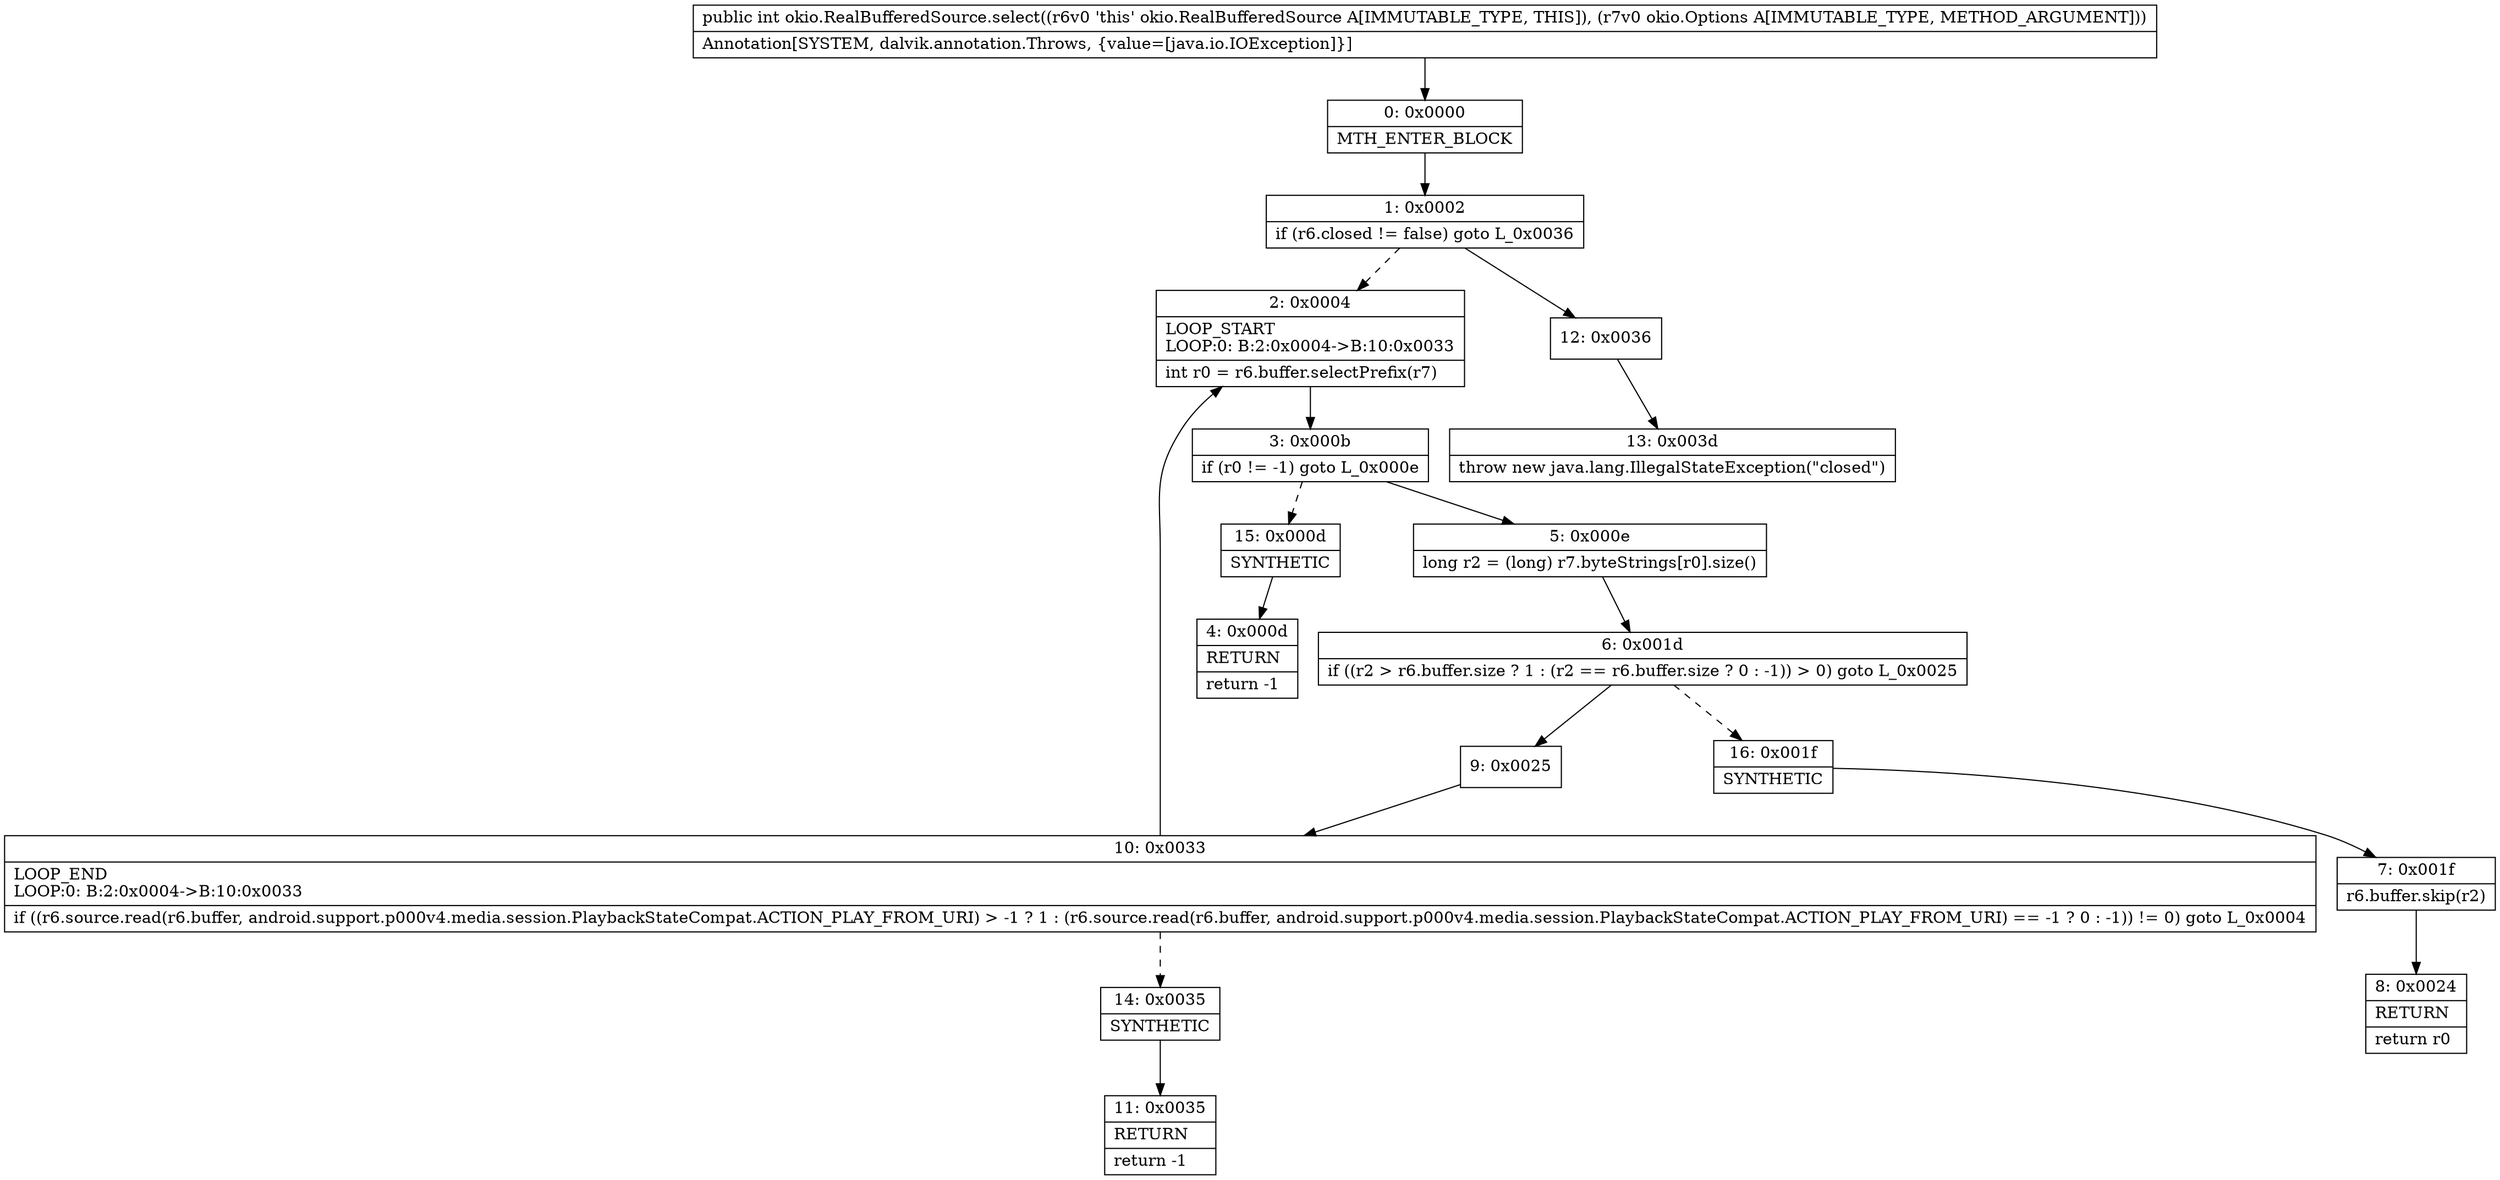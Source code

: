 digraph "CFG forokio.RealBufferedSource.select(Lokio\/Options;)I" {
Node_0 [shape=record,label="{0\:\ 0x0000|MTH_ENTER_BLOCK\l}"];
Node_1 [shape=record,label="{1\:\ 0x0002|if (r6.closed != false) goto L_0x0036\l}"];
Node_2 [shape=record,label="{2\:\ 0x0004|LOOP_START\lLOOP:0: B:2:0x0004\-\>B:10:0x0033\l|int r0 = r6.buffer.selectPrefix(r7)\l}"];
Node_3 [shape=record,label="{3\:\ 0x000b|if (r0 != \-1) goto L_0x000e\l}"];
Node_4 [shape=record,label="{4\:\ 0x000d|RETURN\l|return \-1\l}"];
Node_5 [shape=record,label="{5\:\ 0x000e|long r2 = (long) r7.byteStrings[r0].size()\l}"];
Node_6 [shape=record,label="{6\:\ 0x001d|if ((r2 \> r6.buffer.size ? 1 : (r2 == r6.buffer.size ? 0 : \-1)) \> 0) goto L_0x0025\l}"];
Node_7 [shape=record,label="{7\:\ 0x001f|r6.buffer.skip(r2)\l}"];
Node_8 [shape=record,label="{8\:\ 0x0024|RETURN\l|return r0\l}"];
Node_9 [shape=record,label="{9\:\ 0x0025}"];
Node_10 [shape=record,label="{10\:\ 0x0033|LOOP_END\lLOOP:0: B:2:0x0004\-\>B:10:0x0033\l|if ((r6.source.read(r6.buffer, android.support.p000v4.media.session.PlaybackStateCompat.ACTION_PLAY_FROM_URI) \> \-1 ? 1 : (r6.source.read(r6.buffer, android.support.p000v4.media.session.PlaybackStateCompat.ACTION_PLAY_FROM_URI) == \-1 ? 0 : \-1)) != 0) goto L_0x0004\l}"];
Node_11 [shape=record,label="{11\:\ 0x0035|RETURN\l|return \-1\l}"];
Node_12 [shape=record,label="{12\:\ 0x0036}"];
Node_13 [shape=record,label="{13\:\ 0x003d|throw new java.lang.IllegalStateException(\"closed\")\l}"];
Node_14 [shape=record,label="{14\:\ 0x0035|SYNTHETIC\l}"];
Node_15 [shape=record,label="{15\:\ 0x000d|SYNTHETIC\l}"];
Node_16 [shape=record,label="{16\:\ 0x001f|SYNTHETIC\l}"];
MethodNode[shape=record,label="{public int okio.RealBufferedSource.select((r6v0 'this' okio.RealBufferedSource A[IMMUTABLE_TYPE, THIS]), (r7v0 okio.Options A[IMMUTABLE_TYPE, METHOD_ARGUMENT]))  | Annotation[SYSTEM, dalvik.annotation.Throws, \{value=[java.io.IOException]\}]\l}"];
MethodNode -> Node_0;
Node_0 -> Node_1;
Node_1 -> Node_2[style=dashed];
Node_1 -> Node_12;
Node_2 -> Node_3;
Node_3 -> Node_5;
Node_3 -> Node_15[style=dashed];
Node_5 -> Node_6;
Node_6 -> Node_9;
Node_6 -> Node_16[style=dashed];
Node_7 -> Node_8;
Node_9 -> Node_10;
Node_10 -> Node_2;
Node_10 -> Node_14[style=dashed];
Node_12 -> Node_13;
Node_14 -> Node_11;
Node_15 -> Node_4;
Node_16 -> Node_7;
}


